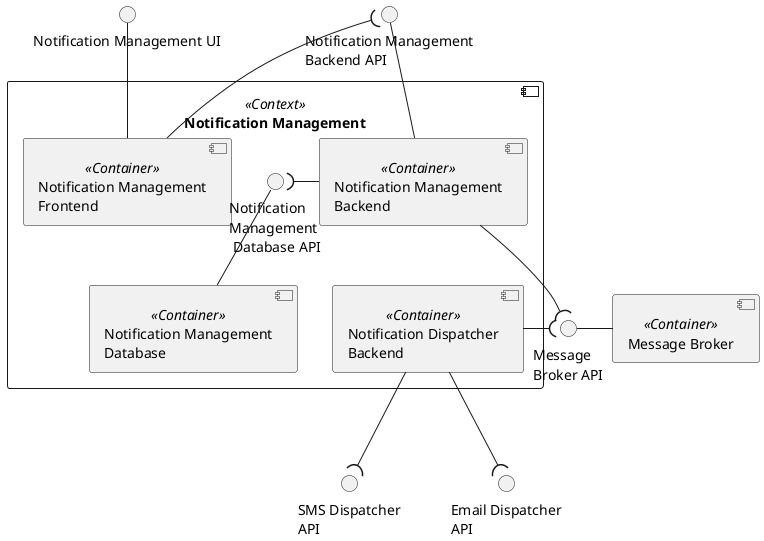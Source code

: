 @startuml notification-management-context

interface "Notification Management UI" as FRONT_API
interface "Notification Management\nBackend API" as BACK_API

component "Notification Management" <<Context>> {
    component "Notification Management\nBackend" <<Container>> as BACK
    component "Notification Management\nFrontend" <<Container>> as FRONT
    component "Notification Management\nDatabase" <<Container>> as DB

    interface "Notification\nManagement\n Database API" as DB_API
    
    component "Notification Dispatcher\nBackend" <<Container>> as DISP

    DB_API -- DB
    FRONT_API -- FRONT
    BACK_API -- BACK
    DB_API )- BACK
    FRONT --( BACK_API
}

component "Message Broker" <<Container>> as MB
interface "Message\nBroker API" as MB_API

interface "SMS Dispatcher\nAPI" as SMS
interface "Email Dispatcher\nAPI" as EMAIL

MB_API - MB

BACK --( MB_API
DISP -( MB_API

BACK -[hidden]- DISP

DISP --( EMAIL
DISP --( SMS

@enduml
